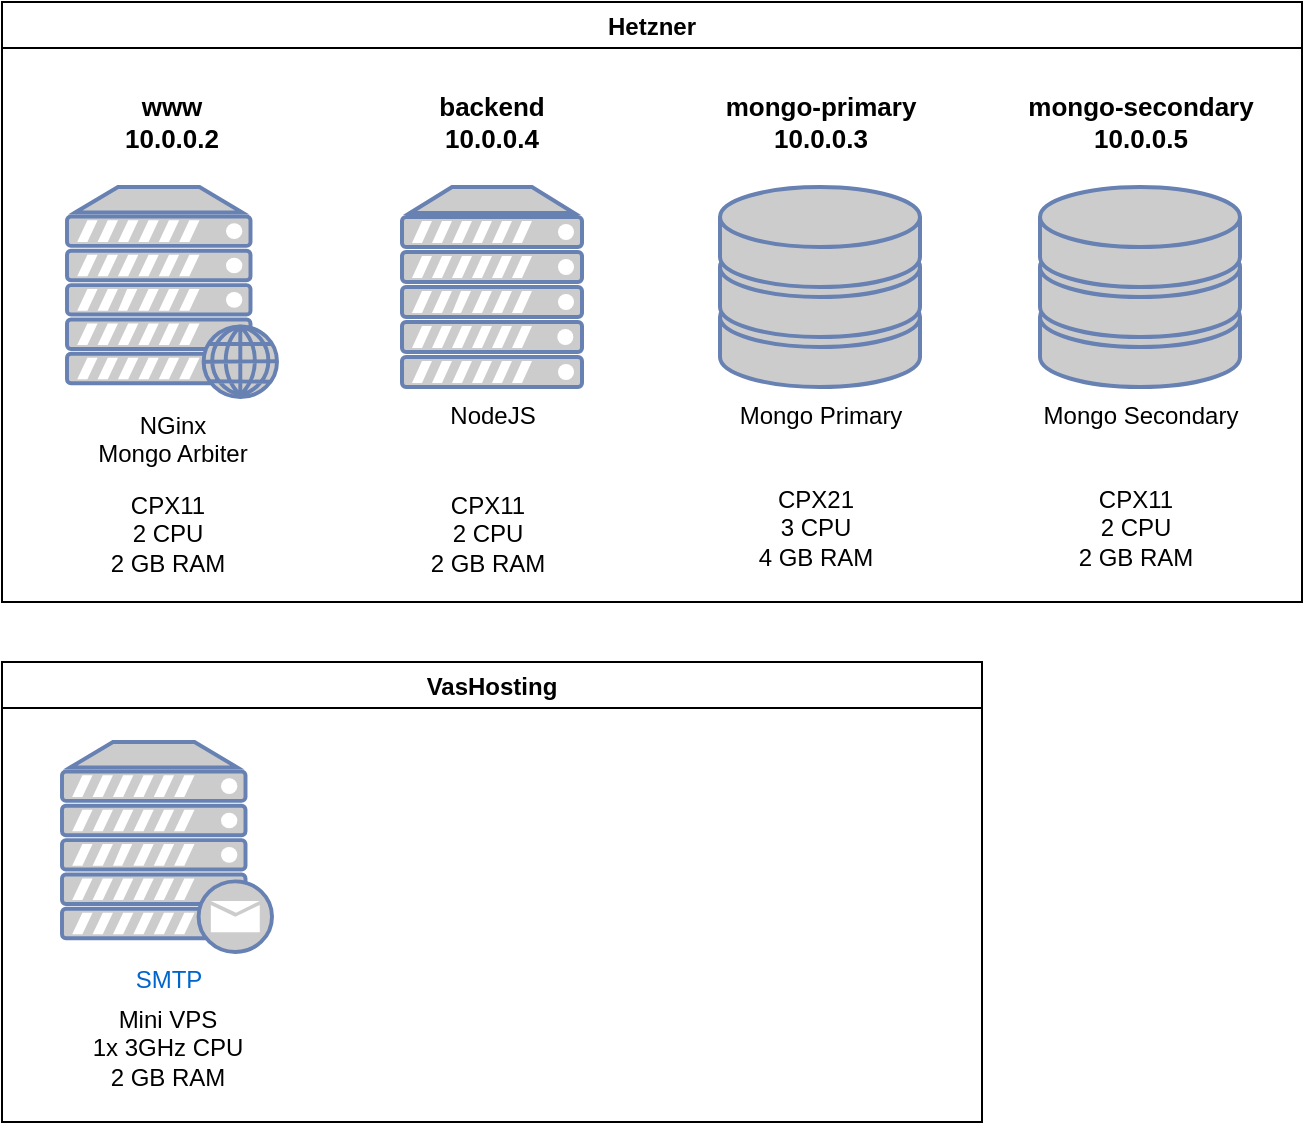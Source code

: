 <mxfile version="14.6.13" type="device"><diagram id="Kq-HSKoTdGDA5Gi6HEU2" name="Page-1"><mxGraphModel dx="1088" dy="880" grid="1" gridSize="10" guides="1" tooltips="1" connect="1" arrows="1" fold="1" page="1" pageScale="1" pageWidth="827" pageHeight="1169" math="0" shadow="0"><root><mxCell id="0"/><mxCell id="1" parent="0"/><mxCell id="w-sggjhI6cMnlVBL32Gz-2" value="SMTP" style="fontColor=#0066CC;verticalAlign=top;verticalLabelPosition=bottom;labelPosition=center;align=center;html=1;outlineConnect=0;fillColor=#CCCCCC;strokeColor=#6881B3;gradientColor=none;gradientDirection=north;strokeWidth=2;shape=mxgraph.networks.mail_server;" parent="1" vertex="1"><mxGeometry x="100" y="420" width="105" height="105" as="geometry"/></mxCell><mxCell id="w-sggjhI6cMnlVBL32Gz-7" value="Hetzner" style="swimlane;" parent="1" vertex="1"><mxGeometry x="70" y="50" width="650" height="300" as="geometry"/></mxCell><mxCell id="w-sggjhI6cMnlVBL32Gz-13" value="CPX21&lt;br&gt;3 CPU &lt;br&gt;4 GB RAM" style="text;html=1;strokeColor=none;fillColor=none;align=center;verticalAlign=middle;whiteSpace=wrap;rounded=0;" parent="w-sggjhI6cMnlVBL32Gz-7" vertex="1"><mxGeometry x="342" y="240" width="130" height="46.5" as="geometry"/></mxCell><mxCell id="dNXOGUvG02ReRnZgkyWv-1" value="Mongo Secondary" style="verticalAlign=top;verticalLabelPosition=bottom;labelPosition=center;align=center;html=1;outlineConnect=0;fillColor=#CCCCCC;strokeColor=#6881B3;gradientColor=none;gradientDirection=north;strokeWidth=2;shape=mxgraph.networks.storage;" parent="w-sggjhI6cMnlVBL32Gz-7" vertex="1"><mxGeometry x="519" y="92.5" width="100" height="100" as="geometry"/></mxCell><mxCell id="dNXOGUvG02ReRnZgkyWv-6" value="CPX11&lt;br&gt;2 CPU &lt;br&gt;2 GB RAM" style="text;html=1;strokeColor=none;fillColor=none;align=center;verticalAlign=middle;whiteSpace=wrap;rounded=0;" parent="w-sggjhI6cMnlVBL32Gz-7" vertex="1"><mxGeometry x="502" y="240" width="130" height="46.5" as="geometry"/></mxCell><mxCell id="w-sggjhI6cMnlVBL32Gz-1" value="Mongo Primary" style="verticalAlign=top;verticalLabelPosition=bottom;labelPosition=center;align=center;html=1;outlineConnect=0;fillColor=#CCCCCC;strokeColor=#6881B3;gradientColor=none;gradientDirection=north;strokeWidth=2;shape=mxgraph.networks.storage;" parent="w-sggjhI6cMnlVBL32Gz-7" vertex="1"><mxGeometry x="359" y="92.5" width="100" height="100" as="geometry"/></mxCell><mxCell id="w-sggjhI6cMnlVBL32Gz-5" value="NGinx&lt;br&gt;Mongo Arbiter" style="verticalAlign=top;verticalLabelPosition=bottom;labelPosition=center;align=center;html=1;outlineConnect=0;fillColor=#CCCCCC;strokeColor=#6881B3;gradientColor=none;gradientDirection=north;strokeWidth=2;shape=mxgraph.networks.web_server;" parent="w-sggjhI6cMnlVBL32Gz-7" vertex="1"><mxGeometry x="32.5" y="92.5" width="105" height="105" as="geometry"/></mxCell><mxCell id="w-sggjhI6cMnlVBL32Gz-16" value="CPX11&lt;br&gt;2 CPU &lt;br&gt;2 GB RAM" style="text;html=1;strokeColor=none;fillColor=none;align=center;verticalAlign=middle;whiteSpace=wrap;rounded=0;" parent="w-sggjhI6cMnlVBL32Gz-7" vertex="1"><mxGeometry x="18" y="242.5" width="130" height="46.5" as="geometry"/></mxCell><mxCell id="THLTG8OUK737JNjiyHgo-1" value="www&lt;br style=&quot;font-size: 13px;&quot;&gt;10.0.0.2" style="text;html=1;strokeColor=none;fillColor=none;align=center;verticalAlign=middle;whiteSpace=wrap;rounded=0;fontStyle=1;fontSize=13;" vertex="1" parent="w-sggjhI6cMnlVBL32Gz-7"><mxGeometry x="65" y="50" width="40" height="20" as="geometry"/></mxCell><mxCell id="w-sggjhI6cMnlVBL32Gz-4" value="NodeJS" style="verticalAlign=top;verticalLabelPosition=bottom;labelPosition=center;align=center;html=1;outlineConnect=0;fillColor=#CCCCCC;strokeColor=#6881B3;gradientColor=none;gradientDirection=north;strokeWidth=2;shape=mxgraph.networks.server;" parent="w-sggjhI6cMnlVBL32Gz-7" vertex="1"><mxGeometry x="200" y="92.5" width="90" height="100" as="geometry"/></mxCell><mxCell id="w-sggjhI6cMnlVBL32Gz-15" value="CPX11&lt;br&gt;2 CPU &lt;br&gt;2 GB RAM" style="text;html=1;strokeColor=none;fillColor=none;align=center;verticalAlign=middle;whiteSpace=wrap;rounded=0;" parent="w-sggjhI6cMnlVBL32Gz-7" vertex="1"><mxGeometry x="178" y="242.5" width="130" height="46.5" as="geometry"/></mxCell><mxCell id="THLTG8OUK737JNjiyHgo-2" value="backend&lt;br style=&quot;font-size: 13px&quot;&gt;10.0.0.4" style="text;html=1;strokeColor=none;fillColor=none;align=center;verticalAlign=middle;whiteSpace=wrap;rounded=0;fontStyle=1;fontSize=13;" vertex="1" parent="w-sggjhI6cMnlVBL32Gz-7"><mxGeometry x="225" y="50" width="40" height="20" as="geometry"/></mxCell><mxCell id="THLTG8OUK737JNjiyHgo-3" value="mongo-primary&lt;br style=&quot;font-size: 13px&quot;&gt;10.0.0.3" style="text;html=1;strokeColor=none;fillColor=none;align=center;verticalAlign=middle;whiteSpace=wrap;rounded=0;fontStyle=1;fontSize=13;" vertex="1" parent="w-sggjhI6cMnlVBL32Gz-7"><mxGeometry x="348.5" y="50" width="121" height="20" as="geometry"/></mxCell><mxCell id="THLTG8OUK737JNjiyHgo-4" value="mongo-secondary&lt;br style=&quot;font-size: 13px&quot;&gt;10.0.0.5" style="text;html=1;strokeColor=none;fillColor=none;align=center;verticalAlign=middle;whiteSpace=wrap;rounded=0;fontStyle=1;fontSize=13;" vertex="1" parent="w-sggjhI6cMnlVBL32Gz-7"><mxGeometry x="508.5" y="50" width="121" height="20" as="geometry"/></mxCell><mxCell id="w-sggjhI6cMnlVBL32Gz-9" value="VasHosting" style="swimlane;startSize=23;" parent="1" vertex="1"><mxGeometry x="70" y="380" width="490" height="230" as="geometry"/></mxCell><mxCell id="w-sggjhI6cMnlVBL32Gz-17" value="Mini VPS&lt;br&gt;1x 3GHz CPU &lt;br&gt;2 GB RAM" style="text;html=1;strokeColor=none;fillColor=none;align=center;verticalAlign=middle;whiteSpace=wrap;rounded=0;" parent="w-sggjhI6cMnlVBL32Gz-9" vertex="1"><mxGeometry x="17.5" y="170" width="130" height="46.5" as="geometry"/></mxCell></root></mxGraphModel></diagram></mxfile>